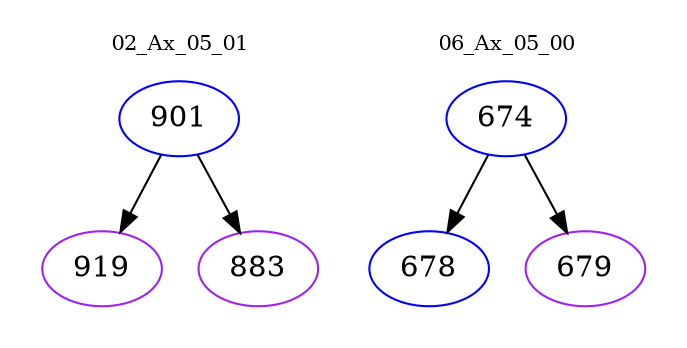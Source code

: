 digraph{
subgraph cluster_0 {
color = white
label = "02_Ax_05_01";
fontsize=10;
T0_901 [label="901", color="blue"]
T0_901 -> T0_919 [color="black"]
T0_919 [label="919", color="purple"]
T0_901 -> T0_883 [color="black"]
T0_883 [label="883", color="purple"]
}
subgraph cluster_1 {
color = white
label = "06_Ax_05_00";
fontsize=10;
T1_674 [label="674", color="blue"]
T1_674 -> T1_678 [color="black"]
T1_678 [label="678", color="blue"]
T1_674 -> T1_679 [color="black"]
T1_679 [label="679", color="purple"]
}
}
